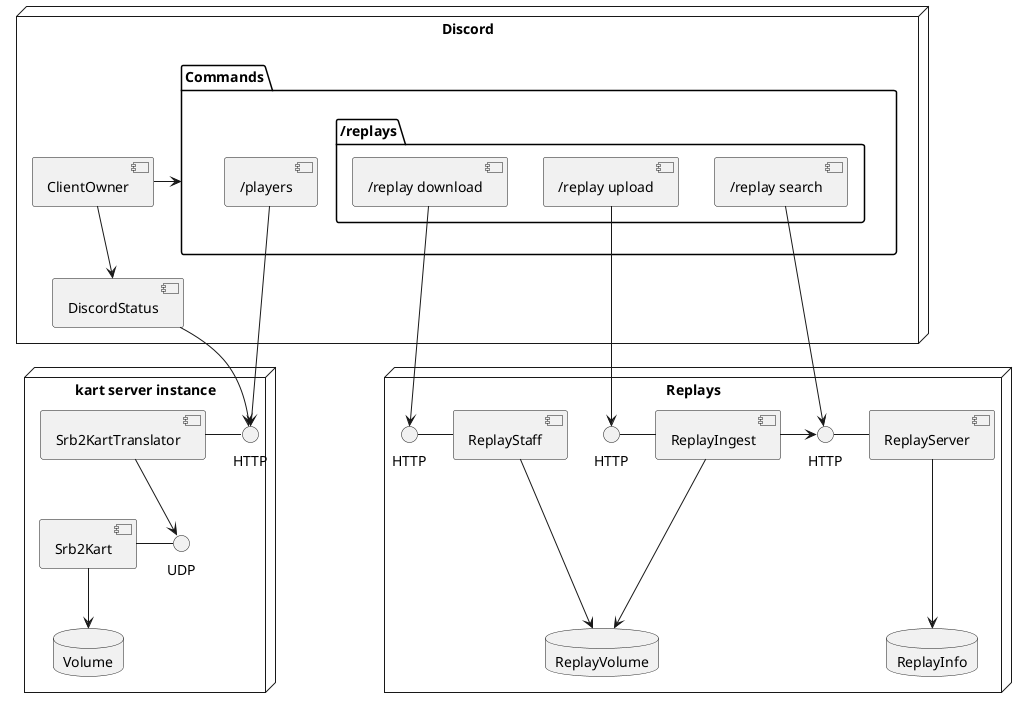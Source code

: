 @startuml
node "kart server instance" {
  interface HTTP as ServerInfoHTTP
  interface UDP as ServerInfoUDP

  database Volume

  [Srb2Kart] - ServerInfoUDP
  [Srb2KartTranslator] - ServerInfoHTTP

  Srb2KartTranslator --> ServerInfoUDP

  Srb2Kart --> Volume
}

node "Replays" {
  interface HTTP as ReplayInfoHTTP
  interface HTTP as ReplayUploadHTTP
  interface HTTP as ReplayStaffHTTP

  [ReplayServer] -left- ReplayInfoHTTP
  [ReplayIngest] -left- ReplayUploadHTTP
  [ReplayStaff] -left- ReplayStaffHTTP

  database ReplayInfo
  database ReplayVolume

  ReplayServer ---> ReplayInfo
  ReplayIngest --right-> ReplayInfoHTTP

  ReplayIngest ---> ReplayVolume
  ReplayStaff ---> ReplayVolume
}

node Discord {
  [ClientOwner]
  [DiscordStatus] 

  package Commands {
    [/players] ---> ServerInfoHTTP

    package "/replays" {
      [/replay download] ---> ReplayStaffHTTP
      [/replay upload] ---> ReplayUploadHTTP
      [/replay search] ---> ReplayInfoHTTP
    }
  }

  DiscordStatus -up-> ServerInfoHTTP 

  ClientOwner -right-> Commands
  ClientOwner --> DiscordStatus
}

' Works in Progres
/'
node Website {
  [StatusUI] -->  ServerInfoHTTP
  [AddonUI] --> AddonCRUDHTTP
}
'/

/'
node "Command Line" {
  package "CLI Commands" {
    [cli Status]
    [cli Addons]
    [cli Server Instance]

    [cli Status] --> ServerInfoHTTP
    [cli Addons] --> AddonCRUDHTTP
    [cli Server Instance]
  }
}
'/

/'
node "Instance Management TODO" {
}
'/

/'
node "Addon Management" {
  interface HTTP as AddonCRUDHTTP
  [AddonCRUD] - AddonCRUDHTTP

  database AddonMetadata

  AddonCRUD --> AddonMetadata
}
'/

@enduml
